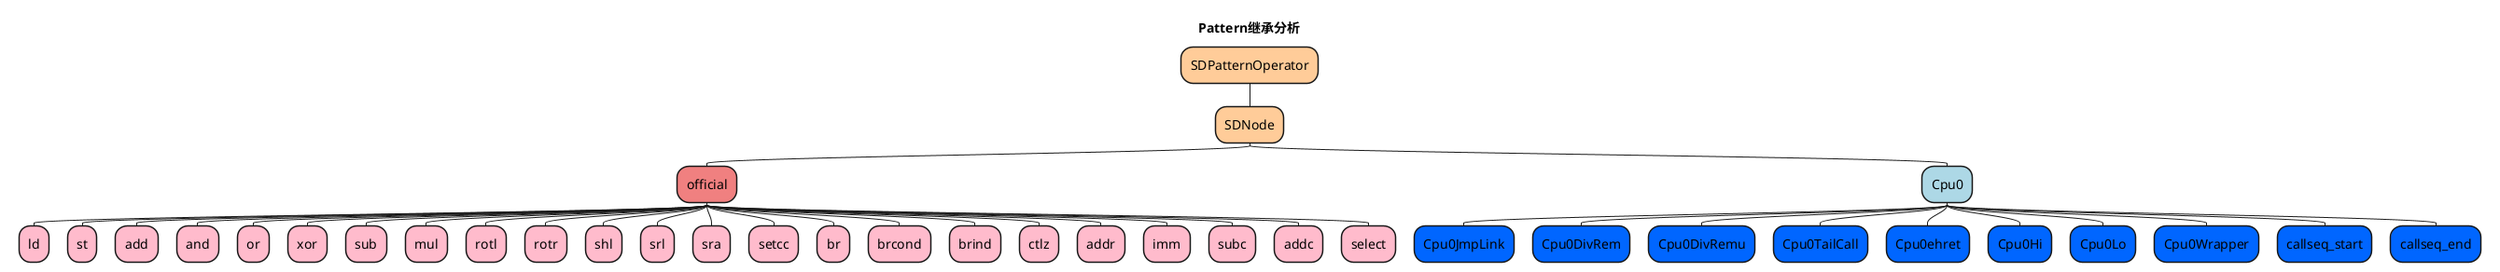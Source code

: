@startmindmap

title Pattern继承分析

top to bottom direction

+[#ffcc99]  SDPatternOperator
++[#ffcc99] SDNode
+++[#LightCoral] official
++++[#FFBBCC] ld
++++[#FFBBCC] st
++++[#FFBBCC] add
++++[#FFBBCC] and
++++[#FFBBCC] or
++++[#FFBBCC] xor
++++[#FFBBCC] sub
++++[#FFBBCC] mul
++++[#FFBBCC] rotl
++++[#FFBBCC] rotr
++++[#FFBBCC] shl
++++[#FFBBCC] srl
++++[#FFBBCC] sra
++++[#FFBBCC] setcc
++++[#FFBBCC] br
++++[#FFBBCC] brcond
++++[#FFBBCC] brind
++++[#FFBBCC] ctlz
++++[#FFBBCC] addr
++++[#FFBBCC] imm
++++[#FFBBCC] subc
++++[#FFBBCC] addc
++++[#FFBBCC] select
+++[#LightBlue] Cpu0
++++[#0066ff] Cpu0JmpLink
++++[#0066ff] Cpu0DivRem
++++[#0066ff] Cpu0DivRemu
++++[#0066ff] Cpu0TailCall
++++[#0066ff] Cpu0ehret
++++[#0066ff] Cpu0Hi
++++[#0066ff] Cpu0Lo
++++[#0066ff] Cpu0Wrapper
++++[#0066ff] callseq_start
++++[#0066ff] callseq_end


@endmindmap